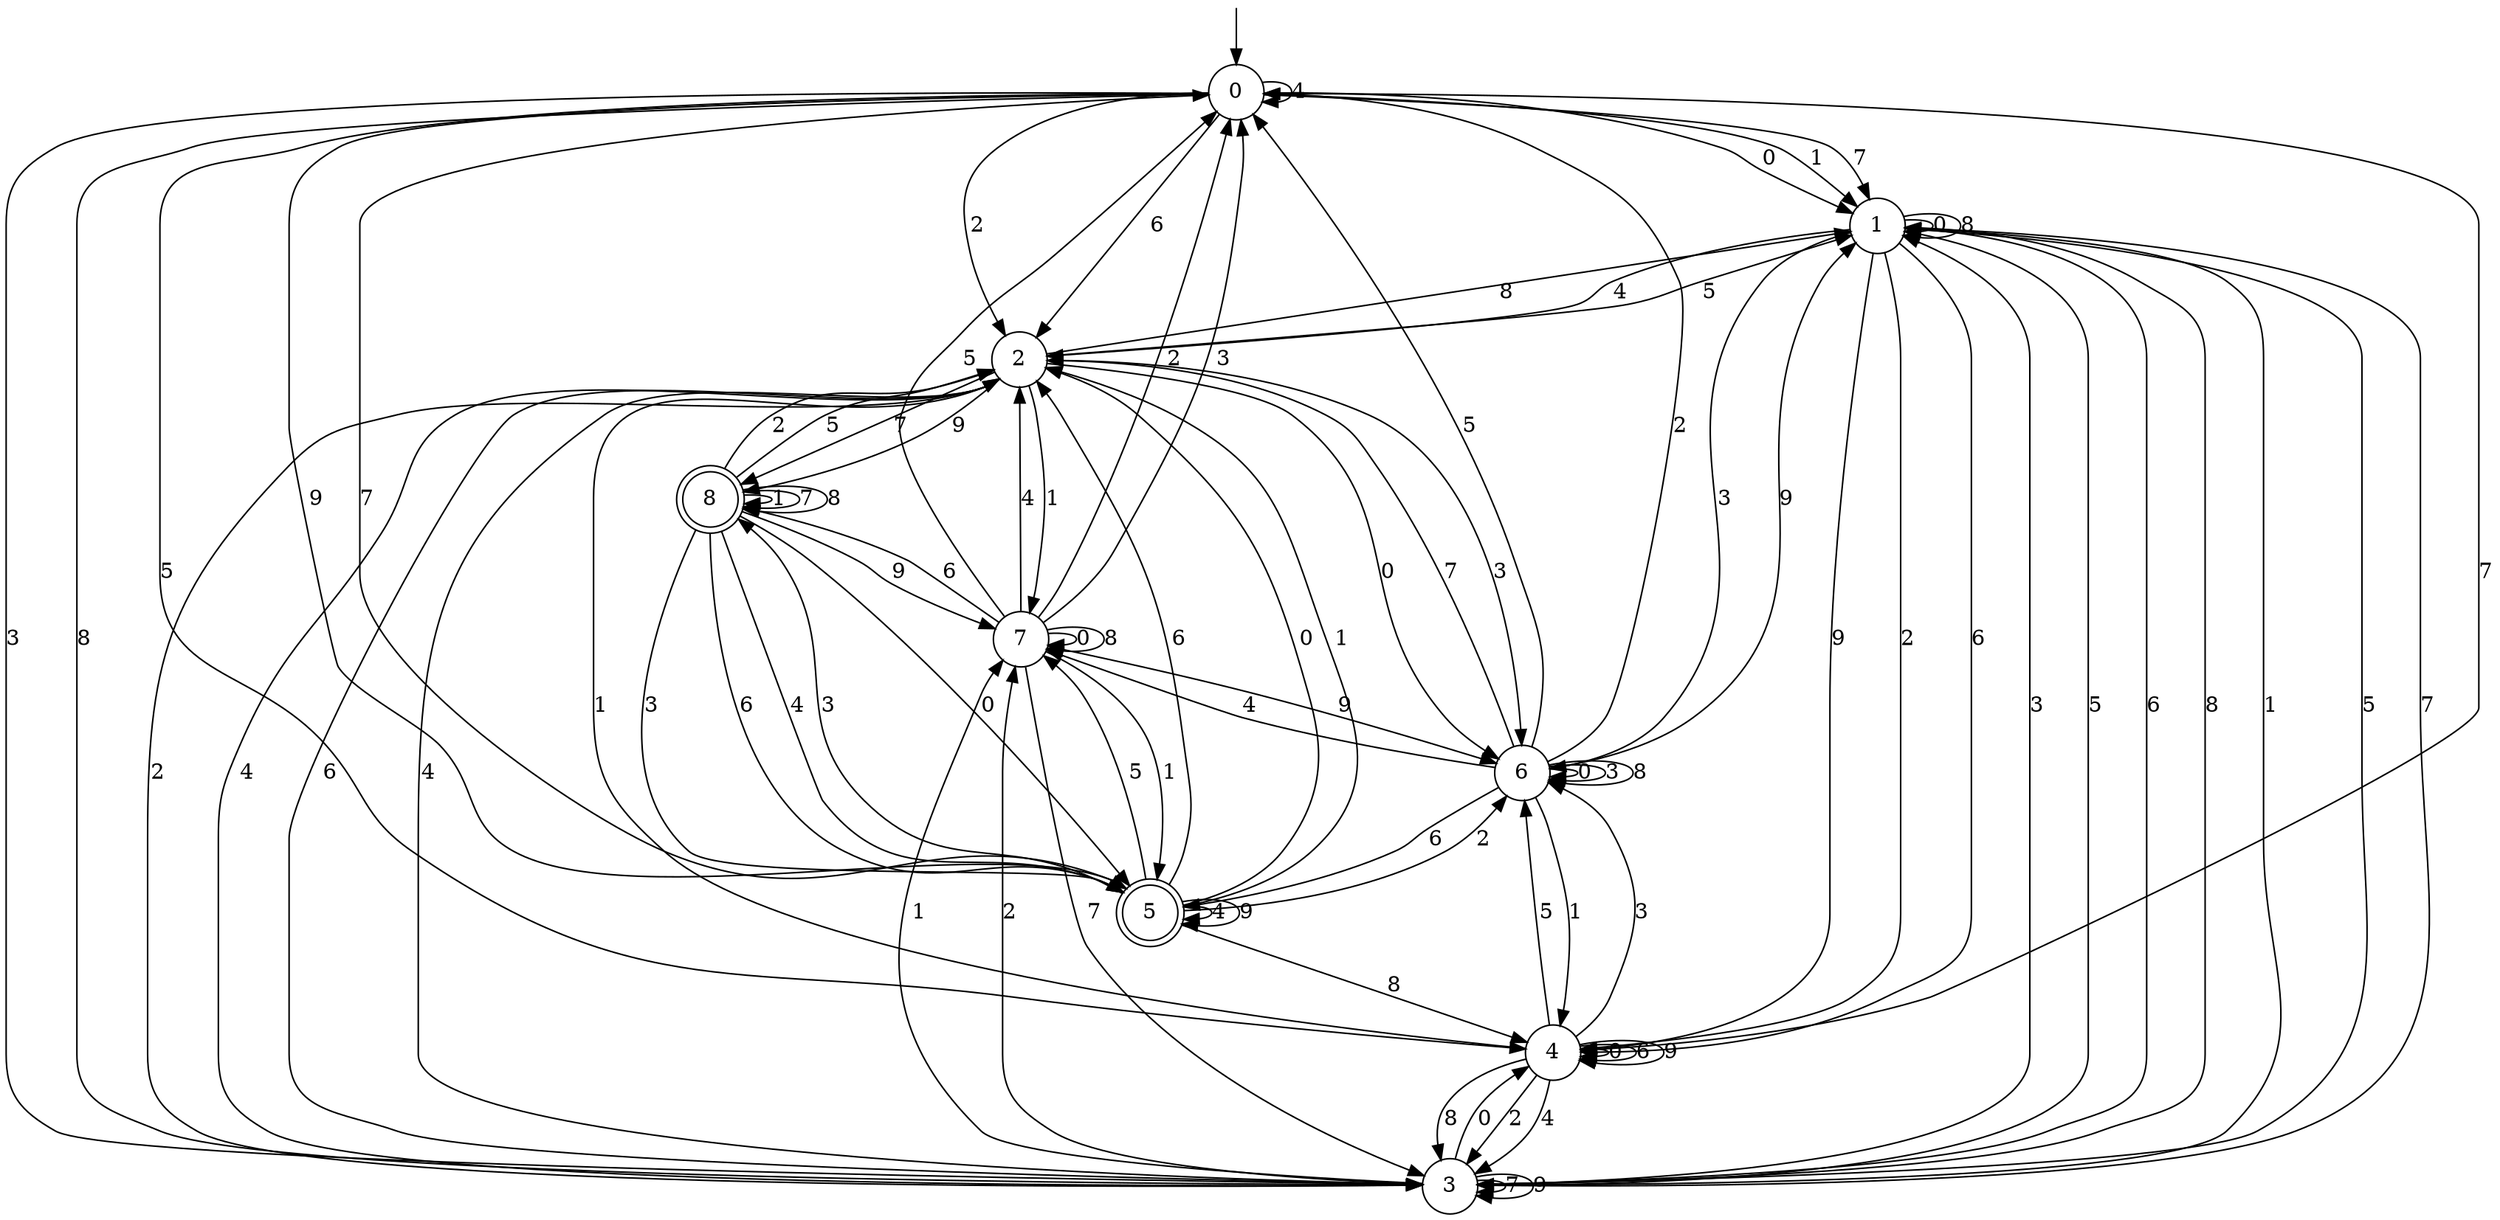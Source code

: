 digraph g {

	s0 [shape="circle" label="0"];
	s1 [shape="circle" label="1"];
	s2 [shape="circle" label="2"];
	s3 [shape="circle" label="3"];
	s4 [shape="circle" label="4"];
	s5 [shape="doublecircle" label="5"];
	s6 [shape="circle" label="6"];
	s7 [shape="circle" label="7"];
	s8 [shape="doublecircle" label="8"];
	s0 -> s1 [label="0"];
	s0 -> s1 [label="1"];
	s0 -> s2 [label="2"];
	s0 -> s3 [label="3"];
	s0 -> s0 [label="4"];
	s0 -> s4 [label="5"];
	s0 -> s2 [label="6"];
	s0 -> s1 [label="7"];
	s0 -> s3 [label="8"];
	s0 -> s5 [label="9"];
	s1 -> s1 [label="0"];
	s1 -> s3 [label="1"];
	s1 -> s4 [label="2"];
	s1 -> s6 [label="3"];
	s1 -> s2 [label="4"];
	s1 -> s3 [label="5"];
	s1 -> s4 [label="6"];
	s1 -> s3 [label="7"];
	s1 -> s1 [label="8"];
	s1 -> s4 [label="9"];
	s2 -> s6 [label="0"];
	s2 -> s7 [label="1"];
	s2 -> s3 [label="2"];
	s2 -> s6 [label="3"];
	s2 -> s3 [label="4"];
	s2 -> s1 [label="5"];
	s2 -> s3 [label="6"];
	s2 -> s8 [label="7"];
	s2 -> s1 [label="8"];
	s2 -> s8 [label="9"];
	s3 -> s4 [label="0"];
	s3 -> s7 [label="1"];
	s3 -> s7 [label="2"];
	s3 -> s1 [label="3"];
	s3 -> s2 [label="4"];
	s3 -> s1 [label="5"];
	s3 -> s1 [label="6"];
	s3 -> s3 [label="7"];
	s3 -> s1 [label="8"];
	s3 -> s3 [label="9"];
	s4 -> s4 [label="0"];
	s4 -> s2 [label="1"];
	s4 -> s3 [label="2"];
	s4 -> s6 [label="3"];
	s4 -> s3 [label="4"];
	s4 -> s6 [label="5"];
	s4 -> s4 [label="6"];
	s4 -> s0 [label="7"];
	s4 -> s3 [label="8"];
	s4 -> s4 [label="9"];
	s5 -> s2 [label="0"];
	s5 -> s2 [label="1"];
	s5 -> s6 [label="2"];
	s5 -> s8 [label="3"];
	s5 -> s5 [label="4"];
	s5 -> s7 [label="5"];
	s5 -> s2 [label="6"];
	s5 -> s0 [label="7"];
	s5 -> s4 [label="8"];
	s5 -> s5 [label="9"];
	s6 -> s6 [label="0"];
	s6 -> s4 [label="1"];
	s6 -> s0 [label="2"];
	s6 -> s6 [label="3"];
	s6 -> s7 [label="4"];
	s6 -> s0 [label="5"];
	s6 -> s5 [label="6"];
	s6 -> s2 [label="7"];
	s6 -> s6 [label="8"];
	s6 -> s1 [label="9"];
	s7 -> s7 [label="0"];
	s7 -> s5 [label="1"];
	s7 -> s0 [label="2"];
	s7 -> s0 [label="3"];
	s7 -> s2 [label="4"];
	s7 -> s0 [label="5"];
	s7 -> s8 [label="6"];
	s7 -> s3 [label="7"];
	s7 -> s7 [label="8"];
	s7 -> s6 [label="9"];
	s8 -> s5 [label="0"];
	s8 -> s8 [label="1"];
	s8 -> s2 [label="2"];
	s8 -> s5 [label="3"];
	s8 -> s5 [label="4"];
	s8 -> s2 [label="5"];
	s8 -> s5 [label="6"];
	s8 -> s8 [label="7"];
	s8 -> s8 [label="8"];
	s8 -> s7 [label="9"];

__start0 [label="" shape="none" width="0" height="0"];
__start0 -> s0;

}
